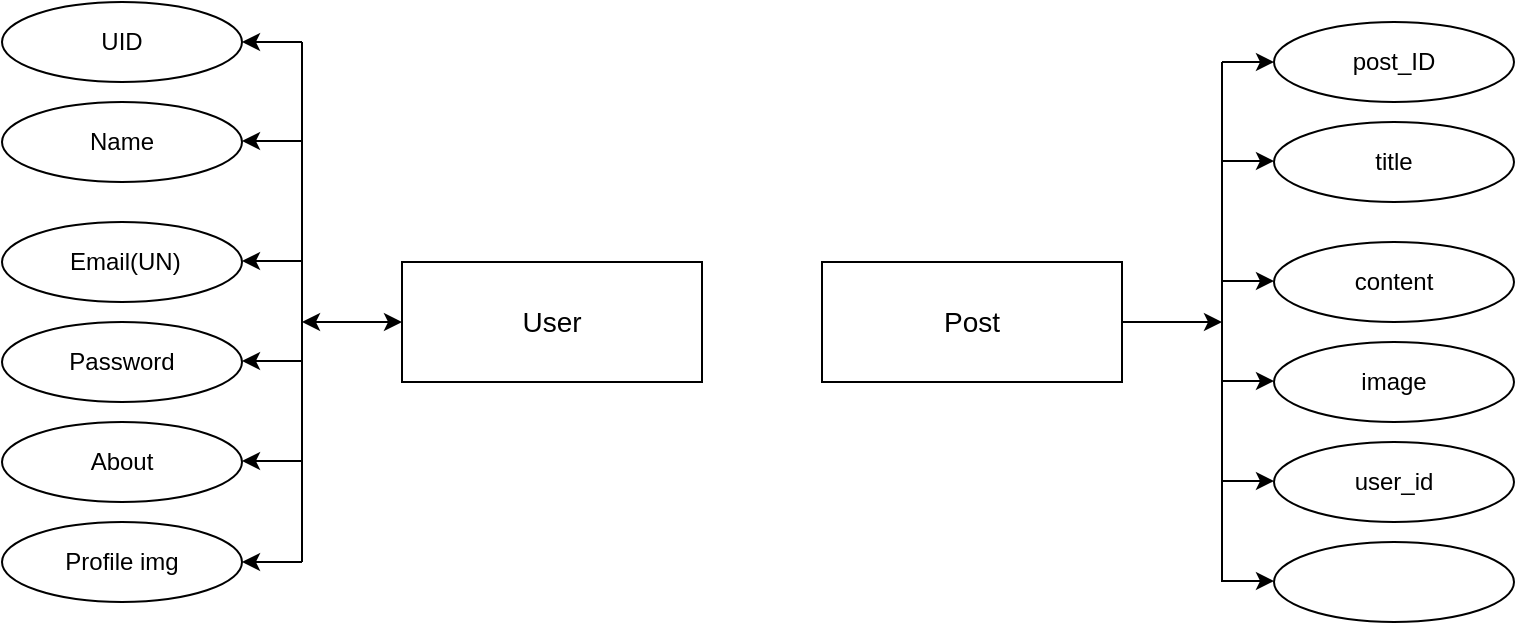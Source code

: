 <mxfile version="21.6.7" type="github">
  <diagram id="C5RBs43oDa-KdzZeNtuy" name="Page-1">
    <mxGraphModel dx="1050" dy="566" grid="1" gridSize="10" guides="1" tooltips="1" connect="1" arrows="1" fold="1" page="1" pageScale="1" pageWidth="827" pageHeight="1169" math="0" shadow="0">
      <root>
        <mxCell id="WIyWlLk6GJQsqaUBKTNV-0" />
        <mxCell id="WIyWlLk6GJQsqaUBKTNV-1" parent="WIyWlLk6GJQsqaUBKTNV-0" />
        <object label="UID" id="guzwpaJb6h8_8_gseYMg-2">
          <mxCell style="ellipse;whiteSpace=wrap;html=1;" vertex="1" parent="WIyWlLk6GJQsqaUBKTNV-1">
            <mxGeometry x="30" y="80" width="120" height="40" as="geometry" />
          </mxCell>
        </object>
        <mxCell id="guzwpaJb6h8_8_gseYMg-3" value="Name" style="ellipse;whiteSpace=wrap;html=1;" vertex="1" parent="WIyWlLk6GJQsqaUBKTNV-1">
          <mxGeometry x="30" y="130" width="120" height="40" as="geometry" />
        </mxCell>
        <mxCell id="guzwpaJb6h8_8_gseYMg-4" value="&amp;nbsp;Email(UN)" style="ellipse;whiteSpace=wrap;html=1;" vertex="1" parent="WIyWlLk6GJQsqaUBKTNV-1">
          <mxGeometry x="30" y="190" width="120" height="40" as="geometry" />
        </mxCell>
        <mxCell id="guzwpaJb6h8_8_gseYMg-5" value="Password" style="ellipse;whiteSpace=wrap;html=1;" vertex="1" parent="WIyWlLk6GJQsqaUBKTNV-1">
          <mxGeometry x="30" y="240" width="120" height="40" as="geometry" />
        </mxCell>
        <mxCell id="guzwpaJb6h8_8_gseYMg-6" value="About" style="ellipse;whiteSpace=wrap;html=1;" vertex="1" parent="WIyWlLk6GJQsqaUBKTNV-1">
          <mxGeometry x="30" y="290" width="120" height="40" as="geometry" />
        </mxCell>
        <mxCell id="guzwpaJb6h8_8_gseYMg-7" value="Profile img" style="ellipse;whiteSpace=wrap;html=1;" vertex="1" parent="WIyWlLk6GJQsqaUBKTNV-1">
          <mxGeometry x="30" y="340" width="120" height="40" as="geometry" />
        </mxCell>
        <mxCell id="guzwpaJb6h8_8_gseYMg-8" value="" style="endArrow=none;html=1;rounded=0;" edge="1" parent="WIyWlLk6GJQsqaUBKTNV-1">
          <mxGeometry width="50" height="50" relative="1" as="geometry">
            <mxPoint x="180" y="360" as="sourcePoint" />
            <mxPoint x="180" y="100" as="targetPoint" />
          </mxGeometry>
        </mxCell>
        <mxCell id="guzwpaJb6h8_8_gseYMg-9" value="" style="endArrow=classic;html=1;rounded=0;entryX=1;entryY=0.5;entryDx=0;entryDy=0;" edge="1" parent="WIyWlLk6GJQsqaUBKTNV-1" target="guzwpaJb6h8_8_gseYMg-7">
          <mxGeometry width="50" height="50" relative="1" as="geometry">
            <mxPoint x="180" y="360" as="sourcePoint" />
            <mxPoint x="440" y="310" as="targetPoint" />
          </mxGeometry>
        </mxCell>
        <mxCell id="guzwpaJb6h8_8_gseYMg-10" value="" style="endArrow=classic;html=1;rounded=0;entryX=1;entryY=0.5;entryDx=0;entryDy=0;" edge="1" parent="WIyWlLk6GJQsqaUBKTNV-1">
          <mxGeometry width="50" height="50" relative="1" as="geometry">
            <mxPoint x="180" y="209.5" as="sourcePoint" />
            <mxPoint x="150" y="209.5" as="targetPoint" />
          </mxGeometry>
        </mxCell>
        <mxCell id="guzwpaJb6h8_8_gseYMg-11" value="" style="endArrow=classic;html=1;rounded=0;entryX=1;entryY=0.5;entryDx=0;entryDy=0;" edge="1" parent="WIyWlLk6GJQsqaUBKTNV-1">
          <mxGeometry width="50" height="50" relative="1" as="geometry">
            <mxPoint x="180" y="149.5" as="sourcePoint" />
            <mxPoint x="150" y="149.5" as="targetPoint" />
          </mxGeometry>
        </mxCell>
        <mxCell id="guzwpaJb6h8_8_gseYMg-12" value="" style="endArrow=classic;html=1;rounded=0;entryX=1;entryY=0.5;entryDx=0;entryDy=0;" edge="1" parent="WIyWlLk6GJQsqaUBKTNV-1">
          <mxGeometry width="50" height="50" relative="1" as="geometry">
            <mxPoint x="180" y="100" as="sourcePoint" />
            <mxPoint x="150" y="100" as="targetPoint" />
          </mxGeometry>
        </mxCell>
        <mxCell id="guzwpaJb6h8_8_gseYMg-14" value="" style="endArrow=classic;html=1;rounded=0;entryX=1;entryY=0.5;entryDx=0;entryDy=0;" edge="1" parent="WIyWlLk6GJQsqaUBKTNV-1">
          <mxGeometry width="50" height="50" relative="1" as="geometry">
            <mxPoint x="180" y="259.5" as="sourcePoint" />
            <mxPoint x="150" y="259.5" as="targetPoint" />
          </mxGeometry>
        </mxCell>
        <mxCell id="guzwpaJb6h8_8_gseYMg-15" value="" style="endArrow=classic;html=1;rounded=0;entryX=1;entryY=0.5;entryDx=0;entryDy=0;" edge="1" parent="WIyWlLk6GJQsqaUBKTNV-1">
          <mxGeometry width="50" height="50" relative="1" as="geometry">
            <mxPoint x="180" y="309.5" as="sourcePoint" />
            <mxPoint x="150" y="309.5" as="targetPoint" />
          </mxGeometry>
        </mxCell>
        <mxCell id="guzwpaJb6h8_8_gseYMg-16" value="" style="endArrow=classic;startArrow=classic;html=1;rounded=0;entryX=0;entryY=0.5;entryDx=0;entryDy=0;" edge="1" parent="WIyWlLk6GJQsqaUBKTNV-1" target="guzwpaJb6h8_8_gseYMg-0">
          <mxGeometry width="50" height="50" relative="1" as="geometry">
            <mxPoint x="180" y="240" as="sourcePoint" />
            <mxPoint x="440" y="310" as="targetPoint" />
            <Array as="points" />
          </mxGeometry>
        </mxCell>
        <mxCell id="guzwpaJb6h8_8_gseYMg-0" value="&lt;font style=&quot;font-size: 14px;&quot;&gt;User&lt;/font&gt;" style="rounded=0;whiteSpace=wrap;html=1;" vertex="1" parent="WIyWlLk6GJQsqaUBKTNV-1">
          <mxGeometry x="230" y="210" width="150" height="60" as="geometry" />
        </mxCell>
        <object label="post_ID" id="guzwpaJb6h8_8_gseYMg-17">
          <mxCell style="ellipse;whiteSpace=wrap;html=1;" vertex="1" parent="WIyWlLk6GJQsqaUBKTNV-1">
            <mxGeometry x="666" y="90" width="120" height="40" as="geometry" />
          </mxCell>
        </object>
        <mxCell id="guzwpaJb6h8_8_gseYMg-18" value="title" style="ellipse;whiteSpace=wrap;html=1;" vertex="1" parent="WIyWlLk6GJQsqaUBKTNV-1">
          <mxGeometry x="666" y="140" width="120" height="40" as="geometry" />
        </mxCell>
        <mxCell id="guzwpaJb6h8_8_gseYMg-19" value="content" style="ellipse;whiteSpace=wrap;html=1;" vertex="1" parent="WIyWlLk6GJQsqaUBKTNV-1">
          <mxGeometry x="666" y="200" width="120" height="40" as="geometry" />
        </mxCell>
        <mxCell id="guzwpaJb6h8_8_gseYMg-20" value="image" style="ellipse;whiteSpace=wrap;html=1;" vertex="1" parent="WIyWlLk6GJQsqaUBKTNV-1">
          <mxGeometry x="666" y="250" width="120" height="40" as="geometry" />
        </mxCell>
        <mxCell id="guzwpaJb6h8_8_gseYMg-21" value="user_id" style="ellipse;whiteSpace=wrap;html=1;" vertex="1" parent="WIyWlLk6GJQsqaUBKTNV-1">
          <mxGeometry x="666" y="300" width="120" height="40" as="geometry" />
        </mxCell>
        <mxCell id="guzwpaJb6h8_8_gseYMg-22" value="" style="ellipse;whiteSpace=wrap;html=1;" vertex="1" parent="WIyWlLk6GJQsqaUBKTNV-1">
          <mxGeometry x="666" y="350" width="120" height="40" as="geometry" />
        </mxCell>
        <mxCell id="guzwpaJb6h8_8_gseYMg-23" value="" style="endArrow=none;html=1;rounded=0;" edge="1" parent="WIyWlLk6GJQsqaUBKTNV-1">
          <mxGeometry width="50" height="50" relative="1" as="geometry">
            <mxPoint x="640" y="370" as="sourcePoint" />
            <mxPoint x="640" y="110" as="targetPoint" />
            <Array as="points">
              <mxPoint x="640" y="240" />
            </Array>
          </mxGeometry>
        </mxCell>
        <mxCell id="guzwpaJb6h8_8_gseYMg-31" value="&lt;span style=&quot;font-size: 14px;&quot;&gt;Post&lt;/span&gt;" style="rounded=0;whiteSpace=wrap;html=1;" vertex="1" parent="WIyWlLk6GJQsqaUBKTNV-1">
          <mxGeometry x="440" y="210" width="150" height="60" as="geometry" />
        </mxCell>
        <mxCell id="guzwpaJb6h8_8_gseYMg-34" value="" style="endArrow=classic;html=1;rounded=0;" edge="1" parent="WIyWlLk6GJQsqaUBKTNV-1" target="guzwpaJb6h8_8_gseYMg-17">
          <mxGeometry width="50" height="50" relative="1" as="geometry">
            <mxPoint x="640" y="110" as="sourcePoint" />
            <mxPoint x="660" y="60" as="targetPoint" />
          </mxGeometry>
        </mxCell>
        <mxCell id="guzwpaJb6h8_8_gseYMg-35" value="" style="endArrow=classic;html=1;rounded=0;" edge="1" parent="WIyWlLk6GJQsqaUBKTNV-1" source="guzwpaJb6h8_8_gseYMg-31">
          <mxGeometry width="50" height="50" relative="1" as="geometry">
            <mxPoint x="390" y="290" as="sourcePoint" />
            <mxPoint x="640" y="240" as="targetPoint" />
          </mxGeometry>
        </mxCell>
        <mxCell id="guzwpaJb6h8_8_gseYMg-37" value="" style="endArrow=classic;html=1;rounded=0;" edge="1" parent="WIyWlLk6GJQsqaUBKTNV-1">
          <mxGeometry width="50" height="50" relative="1" as="geometry">
            <mxPoint x="640" y="159.5" as="sourcePoint" />
            <mxPoint x="666" y="159.5" as="targetPoint" />
          </mxGeometry>
        </mxCell>
        <mxCell id="guzwpaJb6h8_8_gseYMg-38" value="" style="endArrow=classic;html=1;rounded=0;" edge="1" parent="WIyWlLk6GJQsqaUBKTNV-1">
          <mxGeometry width="50" height="50" relative="1" as="geometry">
            <mxPoint x="640" y="269.5" as="sourcePoint" />
            <mxPoint x="666" y="269.5" as="targetPoint" />
          </mxGeometry>
        </mxCell>
        <mxCell id="guzwpaJb6h8_8_gseYMg-39" value="" style="endArrow=classic;html=1;rounded=0;" edge="1" parent="WIyWlLk6GJQsqaUBKTNV-1">
          <mxGeometry width="50" height="50" relative="1" as="geometry">
            <mxPoint x="640" y="219.5" as="sourcePoint" />
            <mxPoint x="666" y="219.5" as="targetPoint" />
          </mxGeometry>
        </mxCell>
        <mxCell id="guzwpaJb6h8_8_gseYMg-40" value="" style="endArrow=classic;html=1;rounded=0;" edge="1" parent="WIyWlLk6GJQsqaUBKTNV-1">
          <mxGeometry width="50" height="50" relative="1" as="geometry">
            <mxPoint x="640" y="319.5" as="sourcePoint" />
            <mxPoint x="666" y="319.5" as="targetPoint" />
          </mxGeometry>
        </mxCell>
        <mxCell id="guzwpaJb6h8_8_gseYMg-41" value="" style="endArrow=classic;html=1;rounded=0;" edge="1" parent="WIyWlLk6GJQsqaUBKTNV-1">
          <mxGeometry width="50" height="50" relative="1" as="geometry">
            <mxPoint x="640" y="369.5" as="sourcePoint" />
            <mxPoint x="666" y="369.5" as="targetPoint" />
          </mxGeometry>
        </mxCell>
      </root>
    </mxGraphModel>
  </diagram>
</mxfile>
